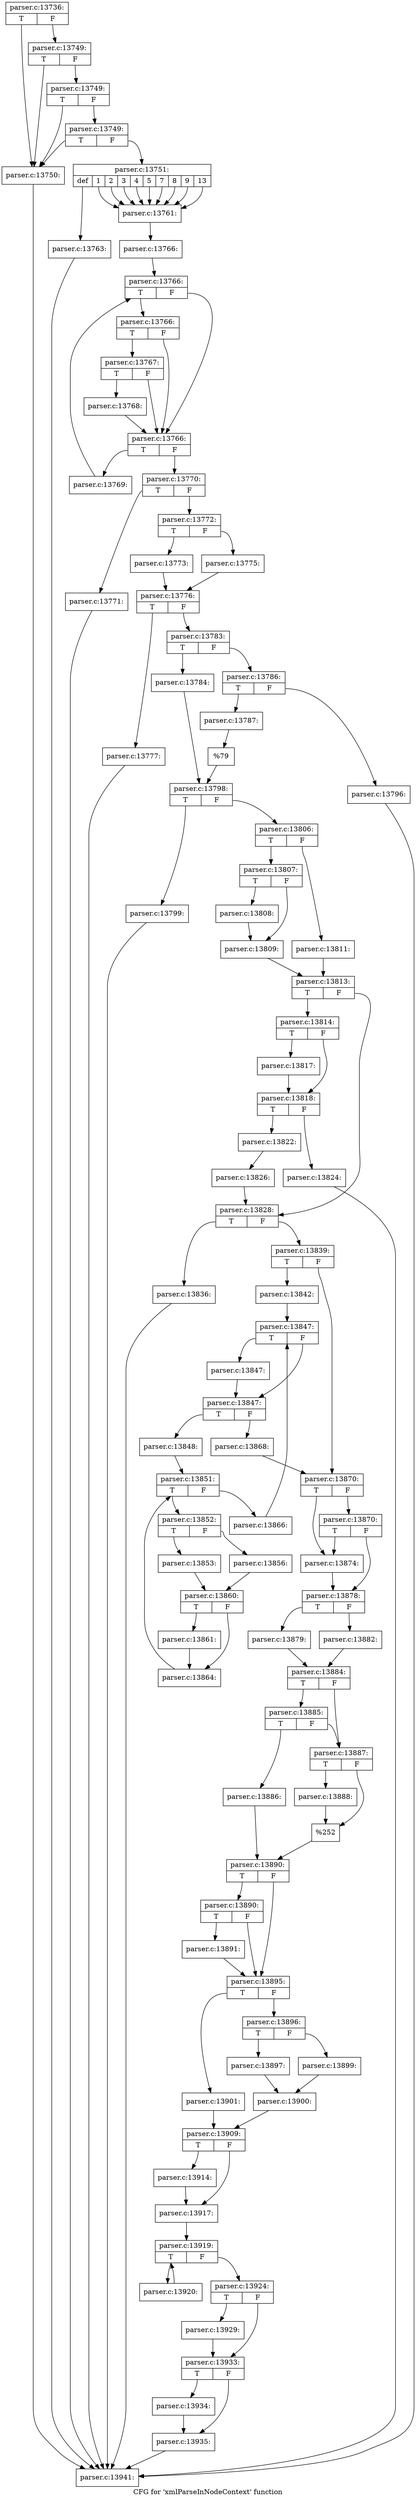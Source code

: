 digraph "CFG for 'xmlParseInNodeContext' function" {
	label="CFG for 'xmlParseInNodeContext' function";

	Node0x5f11070 [shape=record,label="{parser.c:13736:|{<s0>T|<s1>F}}"];
	Node0x5f11070:s0 -> Node0x5f27860;
	Node0x5f11070:s1 -> Node0x5f27a00;
	Node0x5f27a00 [shape=record,label="{parser.c:13749:|{<s0>T|<s1>F}}"];
	Node0x5f27a00:s0 -> Node0x5f27860;
	Node0x5f27a00:s1 -> Node0x5f27980;
	Node0x5f27980 [shape=record,label="{parser.c:13749:|{<s0>T|<s1>F}}"];
	Node0x5f27980:s0 -> Node0x5f27860;
	Node0x5f27980:s1 -> Node0x5f27900;
	Node0x5f27900 [shape=record,label="{parser.c:13749:|{<s0>T|<s1>F}}"];
	Node0x5f27900:s0 -> Node0x5f27860;
	Node0x5f27900:s1 -> Node0x5f278b0;
	Node0x5f27860 [shape=record,label="{parser.c:13750:}"];
	Node0x5f27860 -> Node0x5f113a0;
	Node0x5f278b0 [shape=record,label="{parser.c:13751:|{<s0>def|<s1>1|<s2>2|<s3>3|<s4>4|<s5>5|<s6>7|<s7>8|<s8>9|<s9>13}}"];
	Node0x5f278b0:s0 -> Node0x5f28690;
	Node0x5f278b0:s1 -> Node0x5f289d0;
	Node0x5f278b0:s2 -> Node0x5f289d0;
	Node0x5f278b0:s3 -> Node0x5f289d0;
	Node0x5f278b0:s4 -> Node0x5f289d0;
	Node0x5f278b0:s5 -> Node0x5f289d0;
	Node0x5f278b0:s6 -> Node0x5f289d0;
	Node0x5f278b0:s7 -> Node0x5f289d0;
	Node0x5f278b0:s8 -> Node0x5f289d0;
	Node0x5f278b0:s9 -> Node0x5f289d0;
	Node0x5f289d0 [shape=record,label="{parser.c:13761:}"];
	Node0x5f289d0 -> Node0x5f28480;
	Node0x5f28690 [shape=record,label="{parser.c:13763:}"];
	Node0x5f28690 -> Node0x5f113a0;
	Node0x5f28480 [shape=record,label="{parser.c:13766:}"];
	Node0x5f28480 -> Node0x5f28cb0;
	Node0x5f28cb0 [shape=record,label="{parser.c:13766:|{<s0>T|<s1>F}}"];
	Node0x5f28cb0:s0 -> Node0x5d9ade0;
	Node0x5f28cb0:s1 -> Node0x5d9acc0;
	Node0x5d9ade0 [shape=record,label="{parser.c:13766:|{<s0>T|<s1>F}}"];
	Node0x5d9ade0:s0 -> Node0x5d9ad60;
	Node0x5d9ade0:s1 -> Node0x5d9acc0;
	Node0x5d9ad60 [shape=record,label="{parser.c:13767:|{<s0>T|<s1>F}}"];
	Node0x5d9ad60:s0 -> Node0x5d9ad10;
	Node0x5d9ad60:s1 -> Node0x5d9acc0;
	Node0x5d9ad10 [shape=record,label="{parser.c:13768:}"];
	Node0x5d9ad10 -> Node0x5d9acc0;
	Node0x5d9acc0 [shape=record,label="{parser.c:13766:|{<s0>T|<s1>F}}"];
	Node0x5d9acc0:s0 -> Node0x5f29cd0;
	Node0x5d9acc0:s1 -> Node0x5d9ac40;
	Node0x5f29cd0 [shape=record,label="{parser.c:13769:}"];
	Node0x5f29cd0 -> Node0x5f28cb0;
	Node0x5d9ac40 [shape=record,label="{parser.c:13770:|{<s0>T|<s1>F}}"];
	Node0x5d9ac40:s0 -> Node0x5f2a550;
	Node0x5d9ac40:s1 -> Node0x5f2a5a0;
	Node0x5f2a550 [shape=record,label="{parser.c:13771:}"];
	Node0x5f2a550 -> Node0x5f113a0;
	Node0x5f2a5a0 [shape=record,label="{parser.c:13772:|{<s0>T|<s1>F}}"];
	Node0x5f2a5a0:s0 -> Node0x5f2aa30;
	Node0x5f2a5a0:s1 -> Node0x5f2aad0;
	Node0x5f2aa30 [shape=record,label="{parser.c:13773:}"];
	Node0x5f2aa30 -> Node0x5f2aa80;
	Node0x5f2aad0 [shape=record,label="{parser.c:13775:}"];
	Node0x5f2aad0 -> Node0x5f2aa80;
	Node0x5f2aa80 [shape=record,label="{parser.c:13776:|{<s0>T|<s1>F}}"];
	Node0x5f2aa80:s0 -> Node0x5f2b480;
	Node0x5f2aa80:s1 -> Node0x5f2b4d0;
	Node0x5f2b480 [shape=record,label="{parser.c:13777:}"];
	Node0x5f2b480 -> Node0x5f113a0;
	Node0x5f2b4d0 [shape=record,label="{parser.c:13783:|{<s0>T|<s1>F}}"];
	Node0x5f2b4d0:s0 -> Node0x5f2b960;
	Node0x5f2b4d0:s1 -> Node0x5f2ba00;
	Node0x5f2b960 [shape=record,label="{parser.c:13784:}"];
	Node0x5f2b960 -> Node0x5f2b9b0;
	Node0x5f2ba00 [shape=record,label="{parser.c:13786:|{<s0>T|<s1>F}}"];
	Node0x5f2ba00:s0 -> Node0x5f2c720;
	Node0x5f2ba00:s1 -> Node0x5f2cb10;
	Node0x5f2c720 [shape=record,label="{parser.c:13787:}"];
	Node0x5f2c720 -> Node0x5f2cac0;
	Node0x5f2cb10 [shape=record,label="{parser.c:13796:}"];
	Node0x5f2cb10 -> Node0x5f113a0;
	Node0x5f2cac0 [shape=record,label="{%79}"];
	Node0x5f2cac0 -> Node0x5f2b9b0;
	Node0x5f2b9b0 [shape=record,label="{parser.c:13798:|{<s0>T|<s1>F}}"];
	Node0x5f2b9b0:s0 -> Node0x5f2e480;
	Node0x5f2b9b0:s1 -> Node0x5f2e4d0;
	Node0x5f2e480 [shape=record,label="{parser.c:13799:}"];
	Node0x5f2e480 -> Node0x5f113a0;
	Node0x5f2e4d0 [shape=record,label="{parser.c:13806:|{<s0>T|<s1>F}}"];
	Node0x5f2e4d0:s0 -> Node0x5f2e960;
	Node0x5f2e4d0:s1 -> Node0x5f2ea00;
	Node0x5f2e960 [shape=record,label="{parser.c:13807:|{<s0>T|<s1>F}}"];
	Node0x5f2e960:s0 -> Node0x5f2eef0;
	Node0x5f2e960:s1 -> Node0x5f2ef40;
	Node0x5f2eef0 [shape=record,label="{parser.c:13808:}"];
	Node0x5f2eef0 -> Node0x5f2ef40;
	Node0x5f2ef40 [shape=record,label="{parser.c:13809:}"];
	Node0x5f2ef40 -> Node0x5f2e9b0;
	Node0x5f2ea00 [shape=record,label="{parser.c:13811:}"];
	Node0x5f2ea00 -> Node0x5f2e9b0;
	Node0x5f2e9b0 [shape=record,label="{parser.c:13813:|{<s0>T|<s1>F}}"];
	Node0x5f2e9b0:s0 -> Node0x5f2fd60;
	Node0x5f2e9b0:s1 -> Node0x5f2fdb0;
	Node0x5f2fd60 [shape=record,label="{parser.c:13814:|{<s0>T|<s1>F}}"];
	Node0x5f2fd60:s0 -> Node0x5f30570;
	Node0x5f2fd60:s1 -> Node0x5f305c0;
	Node0x5f30570 [shape=record,label="{parser.c:13817:}"];
	Node0x5f30570 -> Node0x5f305c0;
	Node0x5f305c0 [shape=record,label="{parser.c:13818:|{<s0>T|<s1>F}}"];
	Node0x5f305c0:s0 -> Node0x5f31570;
	Node0x5f305c0:s1 -> Node0x5f31610;
	Node0x5f31570 [shape=record,label="{parser.c:13822:}"];
	Node0x5f31570 -> Node0x5f315c0;
	Node0x5f31610 [shape=record,label="{parser.c:13824:}"];
	Node0x5f31610 -> Node0x5f113a0;
	Node0x5f315c0 [shape=record,label="{parser.c:13826:}"];
	Node0x5f315c0 -> Node0x5f2fdb0;
	Node0x5f2fdb0 [shape=record,label="{parser.c:13828:|{<s0>T|<s1>F}}"];
	Node0x5f2fdb0:s0 -> Node0x5f327e0;
	Node0x5f2fdb0:s1 -> Node0x5f33520;
	Node0x5f327e0 [shape=record,label="{parser.c:13836:}"];
	Node0x5f327e0 -> Node0x5f113a0;
	Node0x5f33520 [shape=record,label="{parser.c:13839:|{<s0>T|<s1>F}}"];
	Node0x5f33520:s0 -> Node0x5f33a70;
	Node0x5f33520:s1 -> Node0x5f33ac0;
	Node0x5f33a70 [shape=record,label="{parser.c:13842:}"];
	Node0x5f33a70 -> Node0x5f34200;
	Node0x5f34200 [shape=record,label="{parser.c:13847:|{<s0>T|<s1>F}}"];
	Node0x5f34200:s0 -> Node0x5f344b0;
	Node0x5f34200:s1 -> Node0x5f34460;
	Node0x5f344b0 [shape=record,label="{parser.c:13847:}"];
	Node0x5f344b0 -> Node0x5f34460;
	Node0x5f34460 [shape=record,label="{parser.c:13847:|{<s0>T|<s1>F}}"];
	Node0x5f34460:s0 -> Node0x5f34a40;
	Node0x5f34460:s1 -> Node0x5f343e0;
	Node0x5f34a40 [shape=record,label="{parser.c:13848:}"];
	Node0x5f34a40 -> Node0x5f35610;
	Node0x5f35610 [shape=record,label="{parser.c:13851:|{<s0>T|<s1>F}}"];
	Node0x5f35610:s0 -> Node0x5f359c0;
	Node0x5f35610:s1 -> Node0x5f357f0;
	Node0x5f359c0 [shape=record,label="{parser.c:13852:|{<s0>T|<s1>F}}"];
	Node0x5f359c0:s0 -> Node0x5f35b00;
	Node0x5f359c0:s1 -> Node0x5f35ba0;
	Node0x5f35b00 [shape=record,label="{parser.c:13853:}"];
	Node0x5f35b00 -> Node0x5f35b50;
	Node0x5f35ba0 [shape=record,label="{parser.c:13856:}"];
	Node0x5f35ba0 -> Node0x5f35b50;
	Node0x5f35b50 [shape=record,label="{parser.c:13860:|{<s0>T|<s1>F}}"];
	Node0x5f35b50:s0 -> Node0x5f370f0;
	Node0x5f35b50:s1 -> Node0x5f37140;
	Node0x5f370f0 [shape=record,label="{parser.c:13861:}"];
	Node0x5f370f0 -> Node0x5f37140;
	Node0x5f37140 [shape=record,label="{parser.c:13864:}"];
	Node0x5f37140 -> Node0x5f35610;
	Node0x5f357f0 [shape=record,label="{parser.c:13866:}"];
	Node0x5f357f0 -> Node0x5f34200;
	Node0x5f343e0 [shape=record,label="{parser.c:13868:}"];
	Node0x5f343e0 -> Node0x5f33ac0;
	Node0x5f33ac0 [shape=record,label="{parser.c:13870:|{<s0>T|<s1>F}}"];
	Node0x5f33ac0:s0 -> Node0x5f377d0;
	Node0x5f33ac0:s1 -> Node0x5f38860;
	Node0x5f38860 [shape=record,label="{parser.c:13870:|{<s0>T|<s1>F}}"];
	Node0x5f38860:s0 -> Node0x5f377d0;
	Node0x5f38860:s1 -> Node0x5f38810;
	Node0x5f377d0 [shape=record,label="{parser.c:13874:}"];
	Node0x5f377d0 -> Node0x5f38810;
	Node0x5f38810 [shape=record,label="{parser.c:13878:|{<s0>T|<s1>F}}"];
	Node0x5f38810:s0 -> Node0x5f393e0;
	Node0x5f38810:s1 -> Node0x5f39480;
	Node0x5f393e0 [shape=record,label="{parser.c:13879:}"];
	Node0x5f393e0 -> Node0x5f39430;
	Node0x5f39480 [shape=record,label="{parser.c:13882:}"];
	Node0x5f39480 -> Node0x5f39430;
	Node0x5f39430 [shape=record,label="{parser.c:13884:|{<s0>T|<s1>F}}"];
	Node0x5f39430:s0 -> Node0x5f3a220;
	Node0x5f39430:s1 -> Node0x5f3a1d0;
	Node0x5f3a220 [shape=record,label="{parser.c:13885:|{<s0>T|<s1>F}}"];
	Node0x5f3a220:s0 -> Node0x5f39c20;
	Node0x5f3a220:s1 -> Node0x5f3a1d0;
	Node0x5f39c20 [shape=record,label="{parser.c:13886:}"];
	Node0x5f39c20 -> Node0x5f3a180;
	Node0x5f3a1d0 [shape=record,label="{parser.c:13887:|{<s0>T|<s1>F}}"];
	Node0x5f3a1d0:s0 -> Node0x5f3ae00;
	Node0x5f3a1d0:s1 -> Node0x5f3ae50;
	Node0x5f3ae00 [shape=record,label="{parser.c:13888:}"];
	Node0x5f3ae00 -> Node0x5f3ae50;
	Node0x5f3ae50 [shape=record,label="{%252}"];
	Node0x5f3ae50 -> Node0x5f3a180;
	Node0x5f3a180 [shape=record,label="{parser.c:13890:|{<s0>T|<s1>F}}"];
	Node0x5f3a180:s0 -> Node0x5f3b820;
	Node0x5f3a180:s1 -> Node0x5f3b7d0;
	Node0x5f3b820 [shape=record,label="{parser.c:13890:|{<s0>T|<s1>F}}"];
	Node0x5f3b820:s0 -> Node0x5f3b780;
	Node0x5f3b820:s1 -> Node0x5f3b7d0;
	Node0x5f3b780 [shape=record,label="{parser.c:13891:}"];
	Node0x5f3b780 -> Node0x5f3b7d0;
	Node0x5f3b7d0 [shape=record,label="{parser.c:13895:|{<s0>T|<s1>F}}"];
	Node0x5f3b7d0:s0 -> Node0x5f3c5d0;
	Node0x5f3b7d0:s1 -> Node0x5f3c530;
	Node0x5f3c530 [shape=record,label="{parser.c:13896:|{<s0>T|<s1>F}}"];
	Node0x5f3c530:s0 -> Node0x5f3c980;
	Node0x5f3c530:s1 -> Node0x5f3ca20;
	Node0x5f3c980 [shape=record,label="{parser.c:13897:}"];
	Node0x5f3c980 -> Node0x5f3c9d0;
	Node0x5f3ca20 [shape=record,label="{parser.c:13899:}"];
	Node0x5f3ca20 -> Node0x5f3c9d0;
	Node0x5f3c9d0 [shape=record,label="{parser.c:13900:}"];
	Node0x5f3c9d0 -> Node0x5f3c580;
	Node0x5f3c5d0 [shape=record,label="{parser.c:13901:}"];
	Node0x5f3c5d0 -> Node0x5f3c580;
	Node0x5f3c580 [shape=record,label="{parser.c:13909:|{<s0>T|<s1>F}}"];
	Node0x5f3c580:s0 -> Node0x5f3dd40;
	Node0x5f3c580:s1 -> Node0x5f3dd90;
	Node0x5f3dd40 [shape=record,label="{parser.c:13914:}"];
	Node0x5f3dd40 -> Node0x5f3dd90;
	Node0x5f3dd90 [shape=record,label="{parser.c:13917:}"];
	Node0x5f3dd90 -> Node0x5f3e570;
	Node0x5f3e570 [shape=record,label="{parser.c:13919:|{<s0>T|<s1>F}}"];
	Node0x5f3e570:s0 -> Node0x5f3e920;
	Node0x5f3e570:s1 -> Node0x5f3e750;
	Node0x5f3e920 [shape=record,label="{parser.c:13920:}"];
	Node0x5f3e920 -> Node0x5f3e570;
	Node0x5f3e750 [shape=record,label="{parser.c:13924:|{<s0>T|<s1>F}}"];
	Node0x5f3e750:s0 -> Node0x5f3f4d0;
	Node0x5f3e750:s1 -> Node0x5f3fa00;
	Node0x5f3f4d0 [shape=record,label="{parser.c:13929:}"];
	Node0x5f3f4d0 -> Node0x5f3fa00;
	Node0x5f3fa00 [shape=record,label="{parser.c:13933:|{<s0>T|<s1>F}}"];
	Node0x5f3fa00:s0 -> Node0x5f3fe80;
	Node0x5f3fa00:s1 -> Node0x5f3fed0;
	Node0x5f3fe80 [shape=record,label="{parser.c:13934:}"];
	Node0x5f3fe80 -> Node0x5f3fed0;
	Node0x5f3fed0 [shape=record,label="{parser.c:13935:}"];
	Node0x5f3fed0 -> Node0x5f113a0;
	Node0x5f113a0 [shape=record,label="{parser.c:13941:}"];
}

